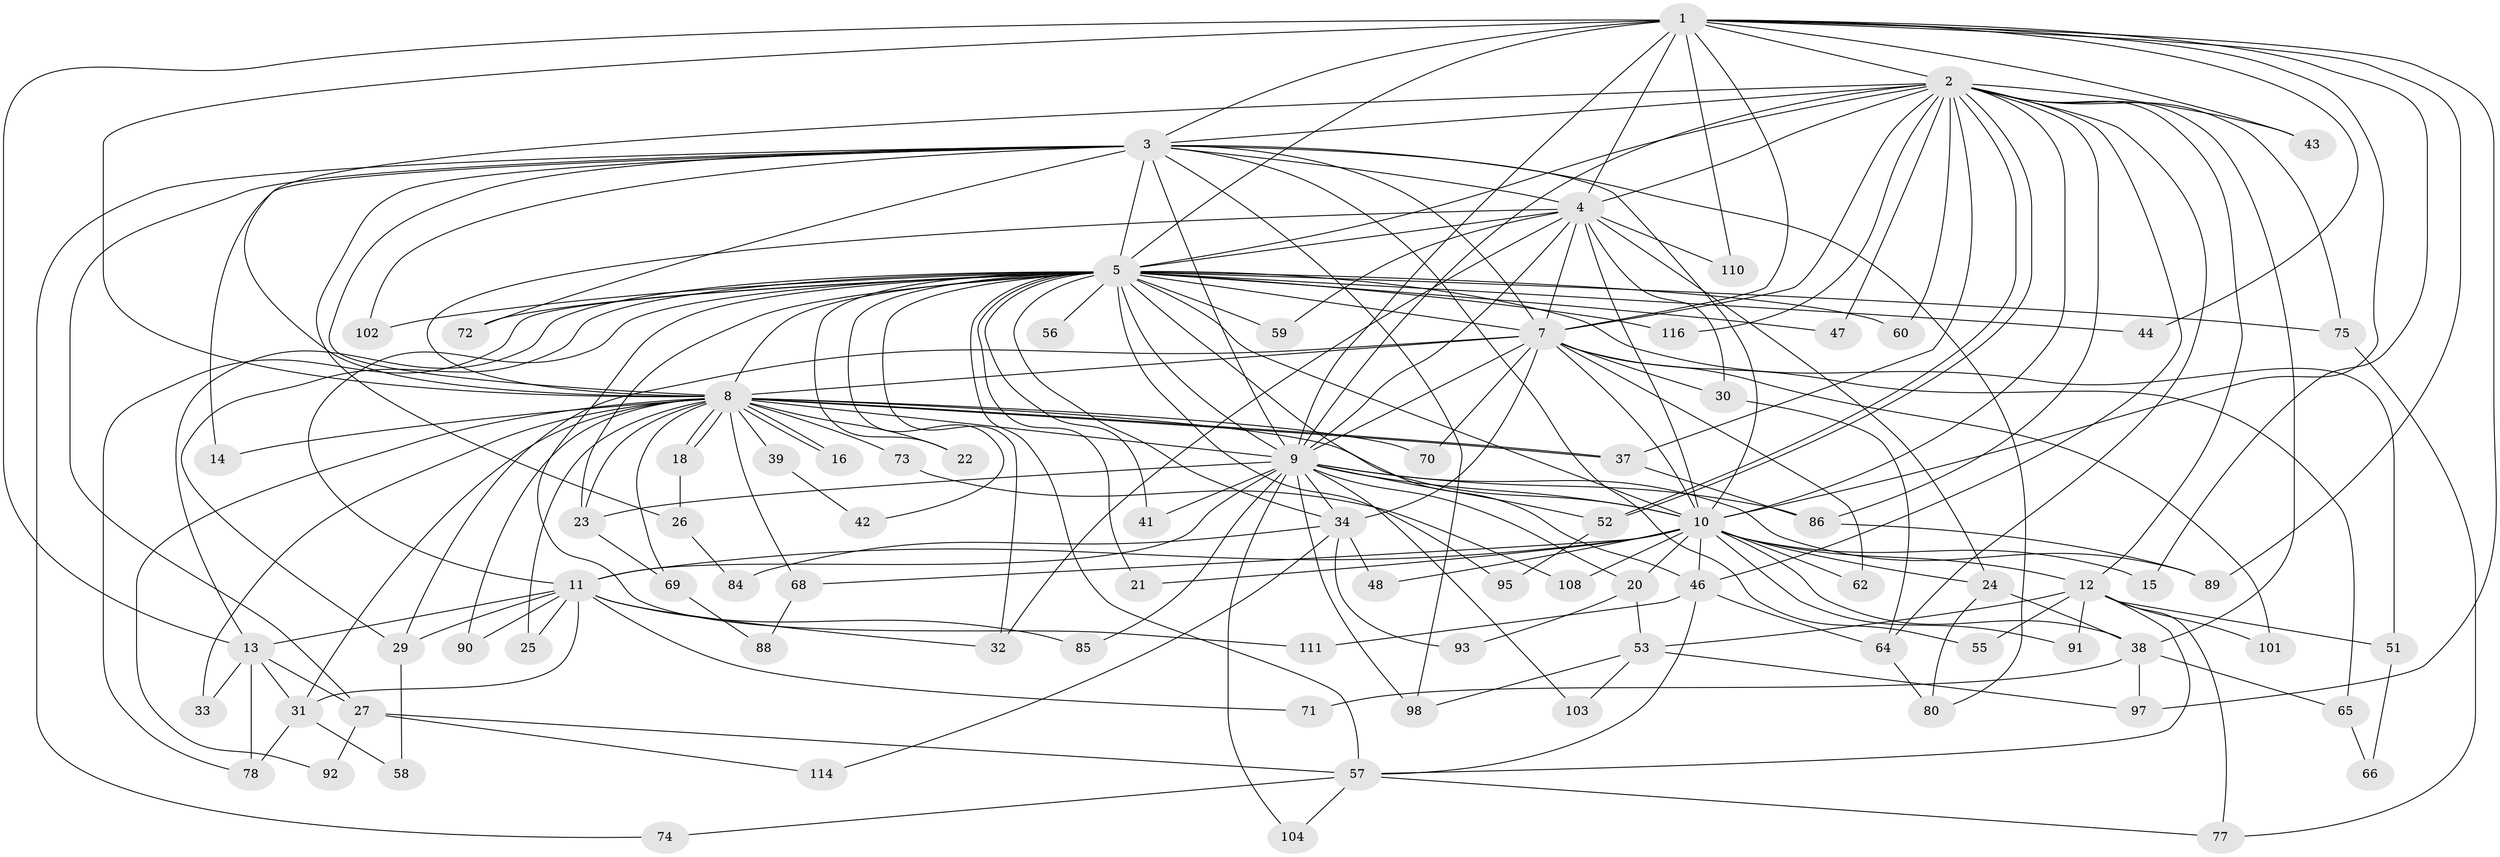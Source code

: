 // Generated by graph-tools (version 1.1) at 2025/23/03/03/25 07:23:37]
// undirected, 85 vertices, 206 edges
graph export_dot {
graph [start="1"]
  node [color=gray90,style=filled];
  1 [super="+87"];
  2 [super="+67"];
  3 [super="+28"];
  4 [super="+17"];
  5 [super="+6"];
  7;
  8 [super="+19"];
  9 [super="+49"];
  10 [super="+50"];
  11 [super="+36"];
  12 [super="+63"];
  13 [super="+45"];
  14;
  15;
  16;
  18;
  20;
  21;
  22;
  23 [super="+113"];
  24 [super="+81"];
  25;
  26;
  27 [super="+79"];
  29 [super="+107"];
  30;
  31 [super="+40"];
  32 [super="+61"];
  33;
  34 [super="+35"];
  37 [super="+54"];
  38;
  39;
  41;
  42;
  43;
  44;
  46 [super="+76"];
  47;
  48;
  51;
  52 [super="+109"];
  53;
  55;
  56;
  57 [super="+115"];
  58;
  59;
  60;
  62;
  64 [super="+82"];
  65;
  66;
  68;
  69;
  70;
  71;
  72;
  73;
  74;
  75 [super="+99"];
  77;
  78 [super="+94"];
  80 [super="+83"];
  84;
  85;
  86 [super="+105"];
  88;
  89 [super="+96"];
  90;
  91;
  92;
  93 [super="+106"];
  95;
  97 [super="+100"];
  98 [super="+112"];
  101;
  102;
  103;
  104;
  108;
  110;
  111;
  114;
  116;
  1 -- 2;
  1 -- 3;
  1 -- 4;
  1 -- 5 [weight=2];
  1 -- 7;
  1 -- 8 [weight=2];
  1 -- 9;
  1 -- 10;
  1 -- 15;
  1 -- 43;
  1 -- 44;
  1 -- 89;
  1 -- 97;
  1 -- 110;
  1 -- 13;
  2 -- 3;
  2 -- 4;
  2 -- 5 [weight=2];
  2 -- 7;
  2 -- 8 [weight=2];
  2 -- 9;
  2 -- 10;
  2 -- 12;
  2 -- 38;
  2 -- 43;
  2 -- 46;
  2 -- 47;
  2 -- 52;
  2 -- 52;
  2 -- 60;
  2 -- 75;
  2 -- 116;
  2 -- 86;
  2 -- 64;
  2 -- 37;
  3 -- 4;
  3 -- 5 [weight=2];
  3 -- 7;
  3 -- 8;
  3 -- 9;
  3 -- 10 [weight=2];
  3 -- 14 [weight=2];
  3 -- 26;
  3 -- 27;
  3 -- 55;
  3 -- 72;
  3 -- 74;
  3 -- 80;
  3 -- 98;
  3 -- 102;
  4 -- 5 [weight=3];
  4 -- 7;
  4 -- 8;
  4 -- 9;
  4 -- 10;
  4 -- 24;
  4 -- 30;
  4 -- 32;
  4 -- 59;
  4 -- 110;
  5 -- 7 [weight=2];
  5 -- 8 [weight=2];
  5 -- 9 [weight=2];
  5 -- 10 [weight=2];
  5 -- 13;
  5 -- 22;
  5 -- 29;
  5 -- 34;
  5 -- 59;
  5 -- 72;
  5 -- 75;
  5 -- 78;
  5 -- 102;
  5 -- 57;
  5 -- 21;
  5 -- 95;
  5 -- 32;
  5 -- 41;
  5 -- 42;
  5 -- 44;
  5 -- 46;
  5 -- 47;
  5 -- 111;
  5 -- 51;
  5 -- 116;
  5 -- 56;
  5 -- 60;
  5 -- 11;
  5 -- 23;
  7 -- 8;
  7 -- 9;
  7 -- 10;
  7 -- 29;
  7 -- 30;
  7 -- 34;
  7 -- 62;
  7 -- 65;
  7 -- 70;
  7 -- 101;
  8 -- 9 [weight=2];
  8 -- 10;
  8 -- 14;
  8 -- 16;
  8 -- 16;
  8 -- 18;
  8 -- 18;
  8 -- 22;
  8 -- 23;
  8 -- 25;
  8 -- 33;
  8 -- 37;
  8 -- 37;
  8 -- 39 [weight=2];
  8 -- 68;
  8 -- 70;
  8 -- 73 [weight=2];
  8 -- 92;
  8 -- 69;
  8 -- 90;
  8 -- 31;
  9 -- 10;
  9 -- 11;
  9 -- 20;
  9 -- 23;
  9 -- 41;
  9 -- 85;
  9 -- 86;
  9 -- 103;
  9 -- 104;
  9 -- 52;
  9 -- 34 [weight=2];
  9 -- 89;
  9 -- 98;
  10 -- 11;
  10 -- 12;
  10 -- 15;
  10 -- 20;
  10 -- 21;
  10 -- 24;
  10 -- 38;
  10 -- 48;
  10 -- 62;
  10 -- 68;
  10 -- 108;
  10 -- 91;
  10 -- 46;
  11 -- 13;
  11 -- 25;
  11 -- 31;
  11 -- 90;
  11 -- 32;
  11 -- 85;
  11 -- 71;
  11 -- 29;
  12 -- 51;
  12 -- 53 [weight=2];
  12 -- 55;
  12 -- 57;
  12 -- 77;
  12 -- 91;
  12 -- 101;
  13 -- 27;
  13 -- 33;
  13 -- 31;
  13 -- 78;
  18 -- 26;
  20 -- 53;
  20 -- 93;
  23 -- 69;
  24 -- 80;
  24 -- 38;
  26 -- 84;
  27 -- 92;
  27 -- 57;
  27 -- 114;
  29 -- 58;
  30 -- 64;
  31 -- 58;
  31 -- 78;
  34 -- 93 [weight=2];
  34 -- 114;
  34 -- 48;
  34 -- 84;
  37 -- 86;
  38 -- 65;
  38 -- 71;
  38 -- 97;
  39 -- 42;
  46 -- 57;
  46 -- 64;
  46 -- 111;
  51 -- 66;
  52 -- 95;
  53 -- 97;
  53 -- 98;
  53 -- 103;
  57 -- 74;
  57 -- 77;
  57 -- 104;
  64 -- 80;
  65 -- 66;
  68 -- 88;
  69 -- 88;
  73 -- 108;
  75 -- 77;
  86 -- 89;
}
